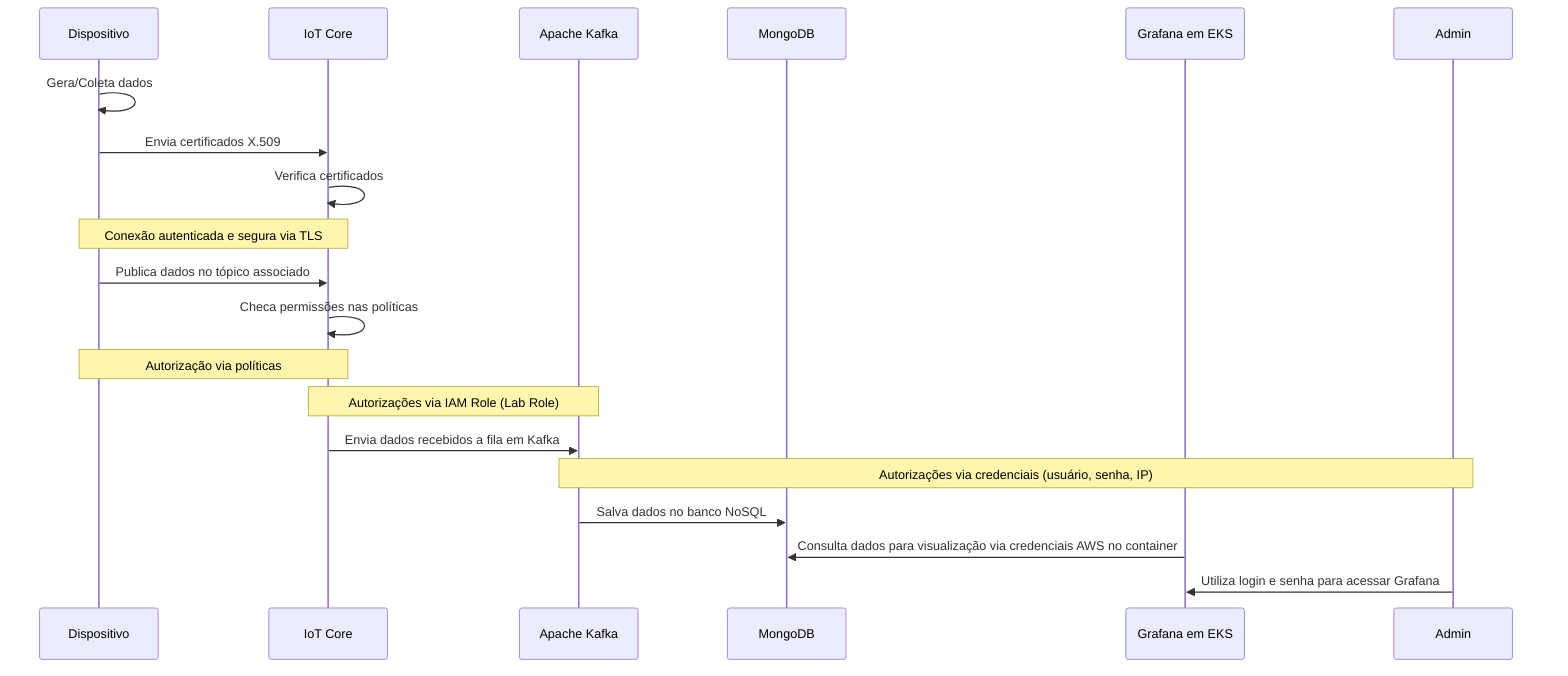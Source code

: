 sequenceDiagram
    participant Device as Dispositivo
    participant IotCore as IoT Core
    participant Kafka as Apache Kafka
    participant Mongo as MongoDB
    participant Grafana as Grafana em EKS
    participant Admin as Admin

Device ->> Device: Gera/Coleta dados
Device ->> IotCore: Envia certificados X.509
IotCore ->> IotCore: Verifica certificados

Note over Device, IotCore: Conexão autenticada e segura via TLS

Device ->> IotCore: Publica dados no tópico associado
IotCore ->> IotCore: Checa permissões nas políticas

Note over Device, IotCore: Autorização via políticas
Note over IotCore, Kafka: Autorizações via IAM Role (Lab Role)

IotCore ->> Kafka: Envia dados recebidos a fila em Kafka

Note over Kafka, Admin: Autorizações via credenciais (usuário, senha, IP)

Kafka ->> Mongo: Salva dados no banco NoSQL
Grafana ->> Mongo: Consulta dados para visualização via credenciais AWS no container
Admin ->> Grafana: Utiliza login e senha para acessar Grafana